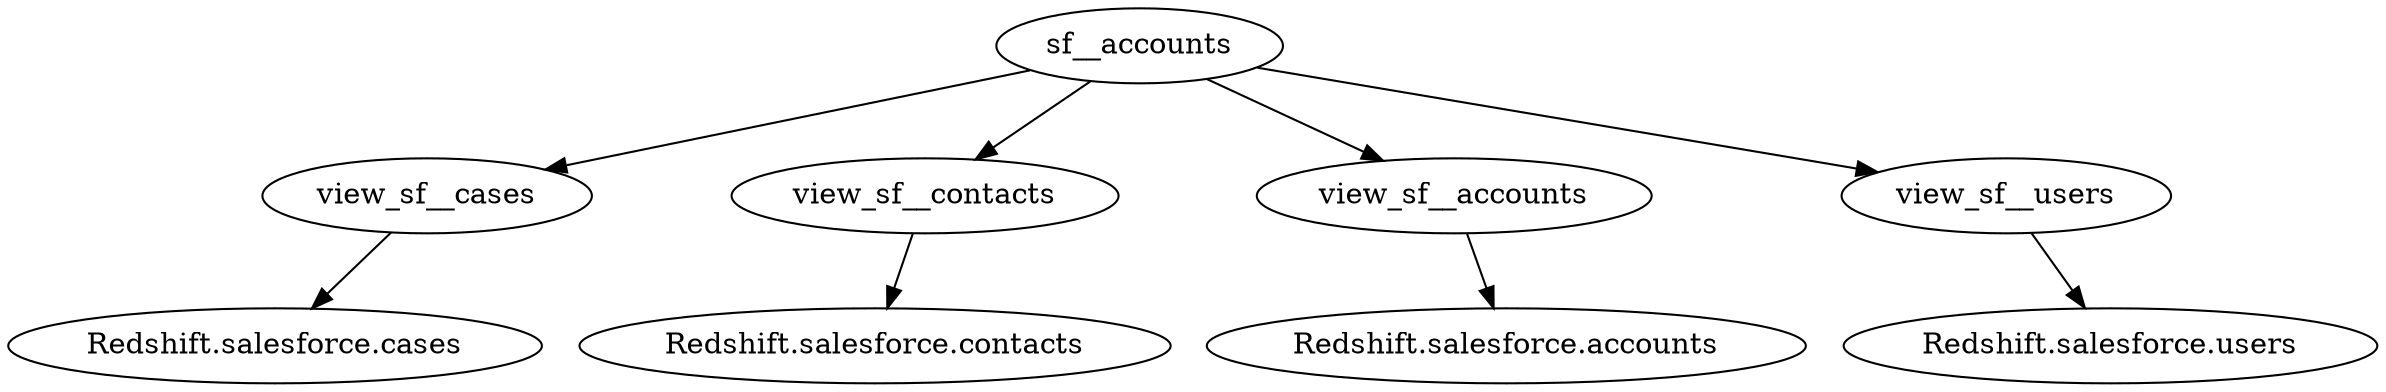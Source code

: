 digraph sf__accounts {
	sf__accounts [label=sf__accounts]
	view_sf__cases [label=view_sf__cases]
	sf__accounts -> view_sf__cases
	"Redshift.salesforce.cases" [label="Redshift.salesforce.cases"]
	view_sf__cases -> "Redshift.salesforce.cases"
	view_sf__contacts [label=view_sf__contacts]
	sf__accounts -> view_sf__contacts
	"Redshift.salesforce.contacts" [label="Redshift.salesforce.contacts"]
	view_sf__contacts -> "Redshift.salesforce.contacts"
	view_sf__accounts [label=view_sf__accounts]
	sf__accounts -> view_sf__accounts
	"Redshift.salesforce.accounts" [label="Redshift.salesforce.accounts"]
	view_sf__accounts -> "Redshift.salesforce.accounts"
	view_sf__users [label=view_sf__users]
	sf__accounts -> view_sf__users
	"Redshift.salesforce.users" [label="Redshift.salesforce.users"]
	view_sf__users -> "Redshift.salesforce.users"
}

